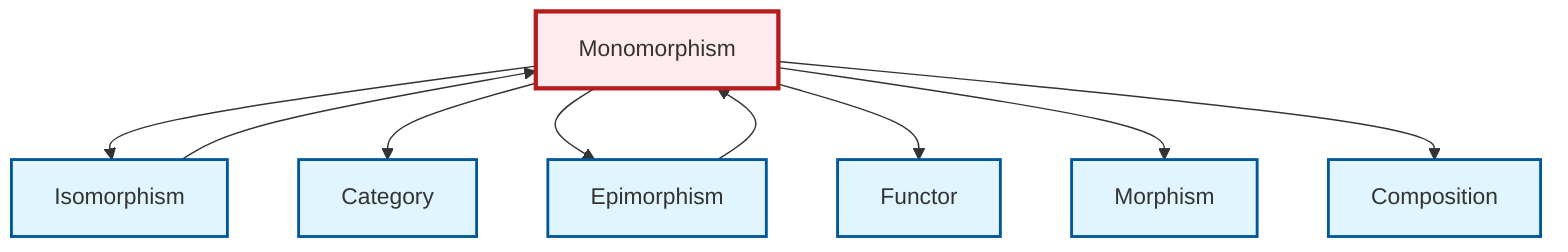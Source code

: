 graph TD
    classDef definition fill:#e1f5fe,stroke:#01579b,stroke-width:2px
    classDef theorem fill:#f3e5f5,stroke:#4a148c,stroke-width:2px
    classDef axiom fill:#fff3e0,stroke:#e65100,stroke-width:2px
    classDef example fill:#e8f5e9,stroke:#1b5e20,stroke-width:2px
    classDef current fill:#ffebee,stroke:#b71c1c,stroke-width:3px
    def-monomorphism["Monomorphism"]:::definition
    def-epimorphism["Epimorphism"]:::definition
    def-isomorphism["Isomorphism"]:::definition
    def-composition["Composition"]:::definition
    def-functor["Functor"]:::definition
    def-morphism["Morphism"]:::definition
    def-category["Category"]:::definition
    def-monomorphism --> def-isomorphism
    def-monomorphism --> def-category
    def-epimorphism --> def-monomorphism
    def-monomorphism --> def-epimorphism
    def-isomorphism --> def-monomorphism
    def-monomorphism --> def-functor
    def-monomorphism --> def-morphism
    def-monomorphism --> def-composition
    class def-monomorphism current